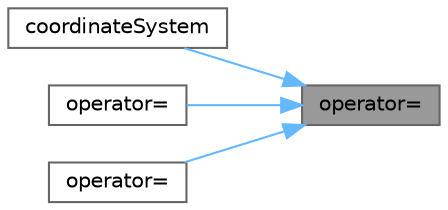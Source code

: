 digraph "operator="
{
 // LATEX_PDF_SIZE
  bgcolor="transparent";
  edge [fontname=Helvetica,fontsize=10,labelfontname=Helvetica,labelfontsize=10];
  node [fontname=Helvetica,fontsize=10,shape=box,height=0.2,width=0.4];
  rankdir="RL";
  Node1 [id="Node000001",label="operator=",height=0.2,width=0.4,color="gray40", fillcolor="grey60", style="filled", fontcolor="black",tooltip=" "];
  Node1 -> Node2 [id="edge1_Node000001_Node000002",dir="back",color="steelblue1",style="solid",tooltip=" "];
  Node2 [id="Node000002",label="coordinateSystem",height=0.2,width=0.4,color="grey40", fillcolor="white", style="filled",URL="$classFoam_1_1coordinateSystem.html#af6f8f61a48743eaedb530d1916adcc34",tooltip=" "];
  Node1 -> Node3 [id="edge2_Node000001_Node000003",dir="back",color="steelblue1",style="solid",tooltip=" "];
  Node3 [id="Node000003",label="operator=",height=0.2,width=0.4,color="grey40", fillcolor="white", style="filled",URL="$classFoam_1_1coordinateSystem.html#a94f3fea9bd704ccb9dacdcdf46682f83",tooltip=" "];
  Node1 -> Node4 [id="edge3_Node000001_Node000004",dir="back",color="steelblue1",style="solid",tooltip=" "];
  Node4 [id="Node000004",label="operator=",height=0.2,width=0.4,color="grey40", fillcolor="white", style="filled",URL="$classFoam_1_1coordinateSystem.html#a1dcf77f2693d50979b536bc503dff66e",tooltip=" "];
}
